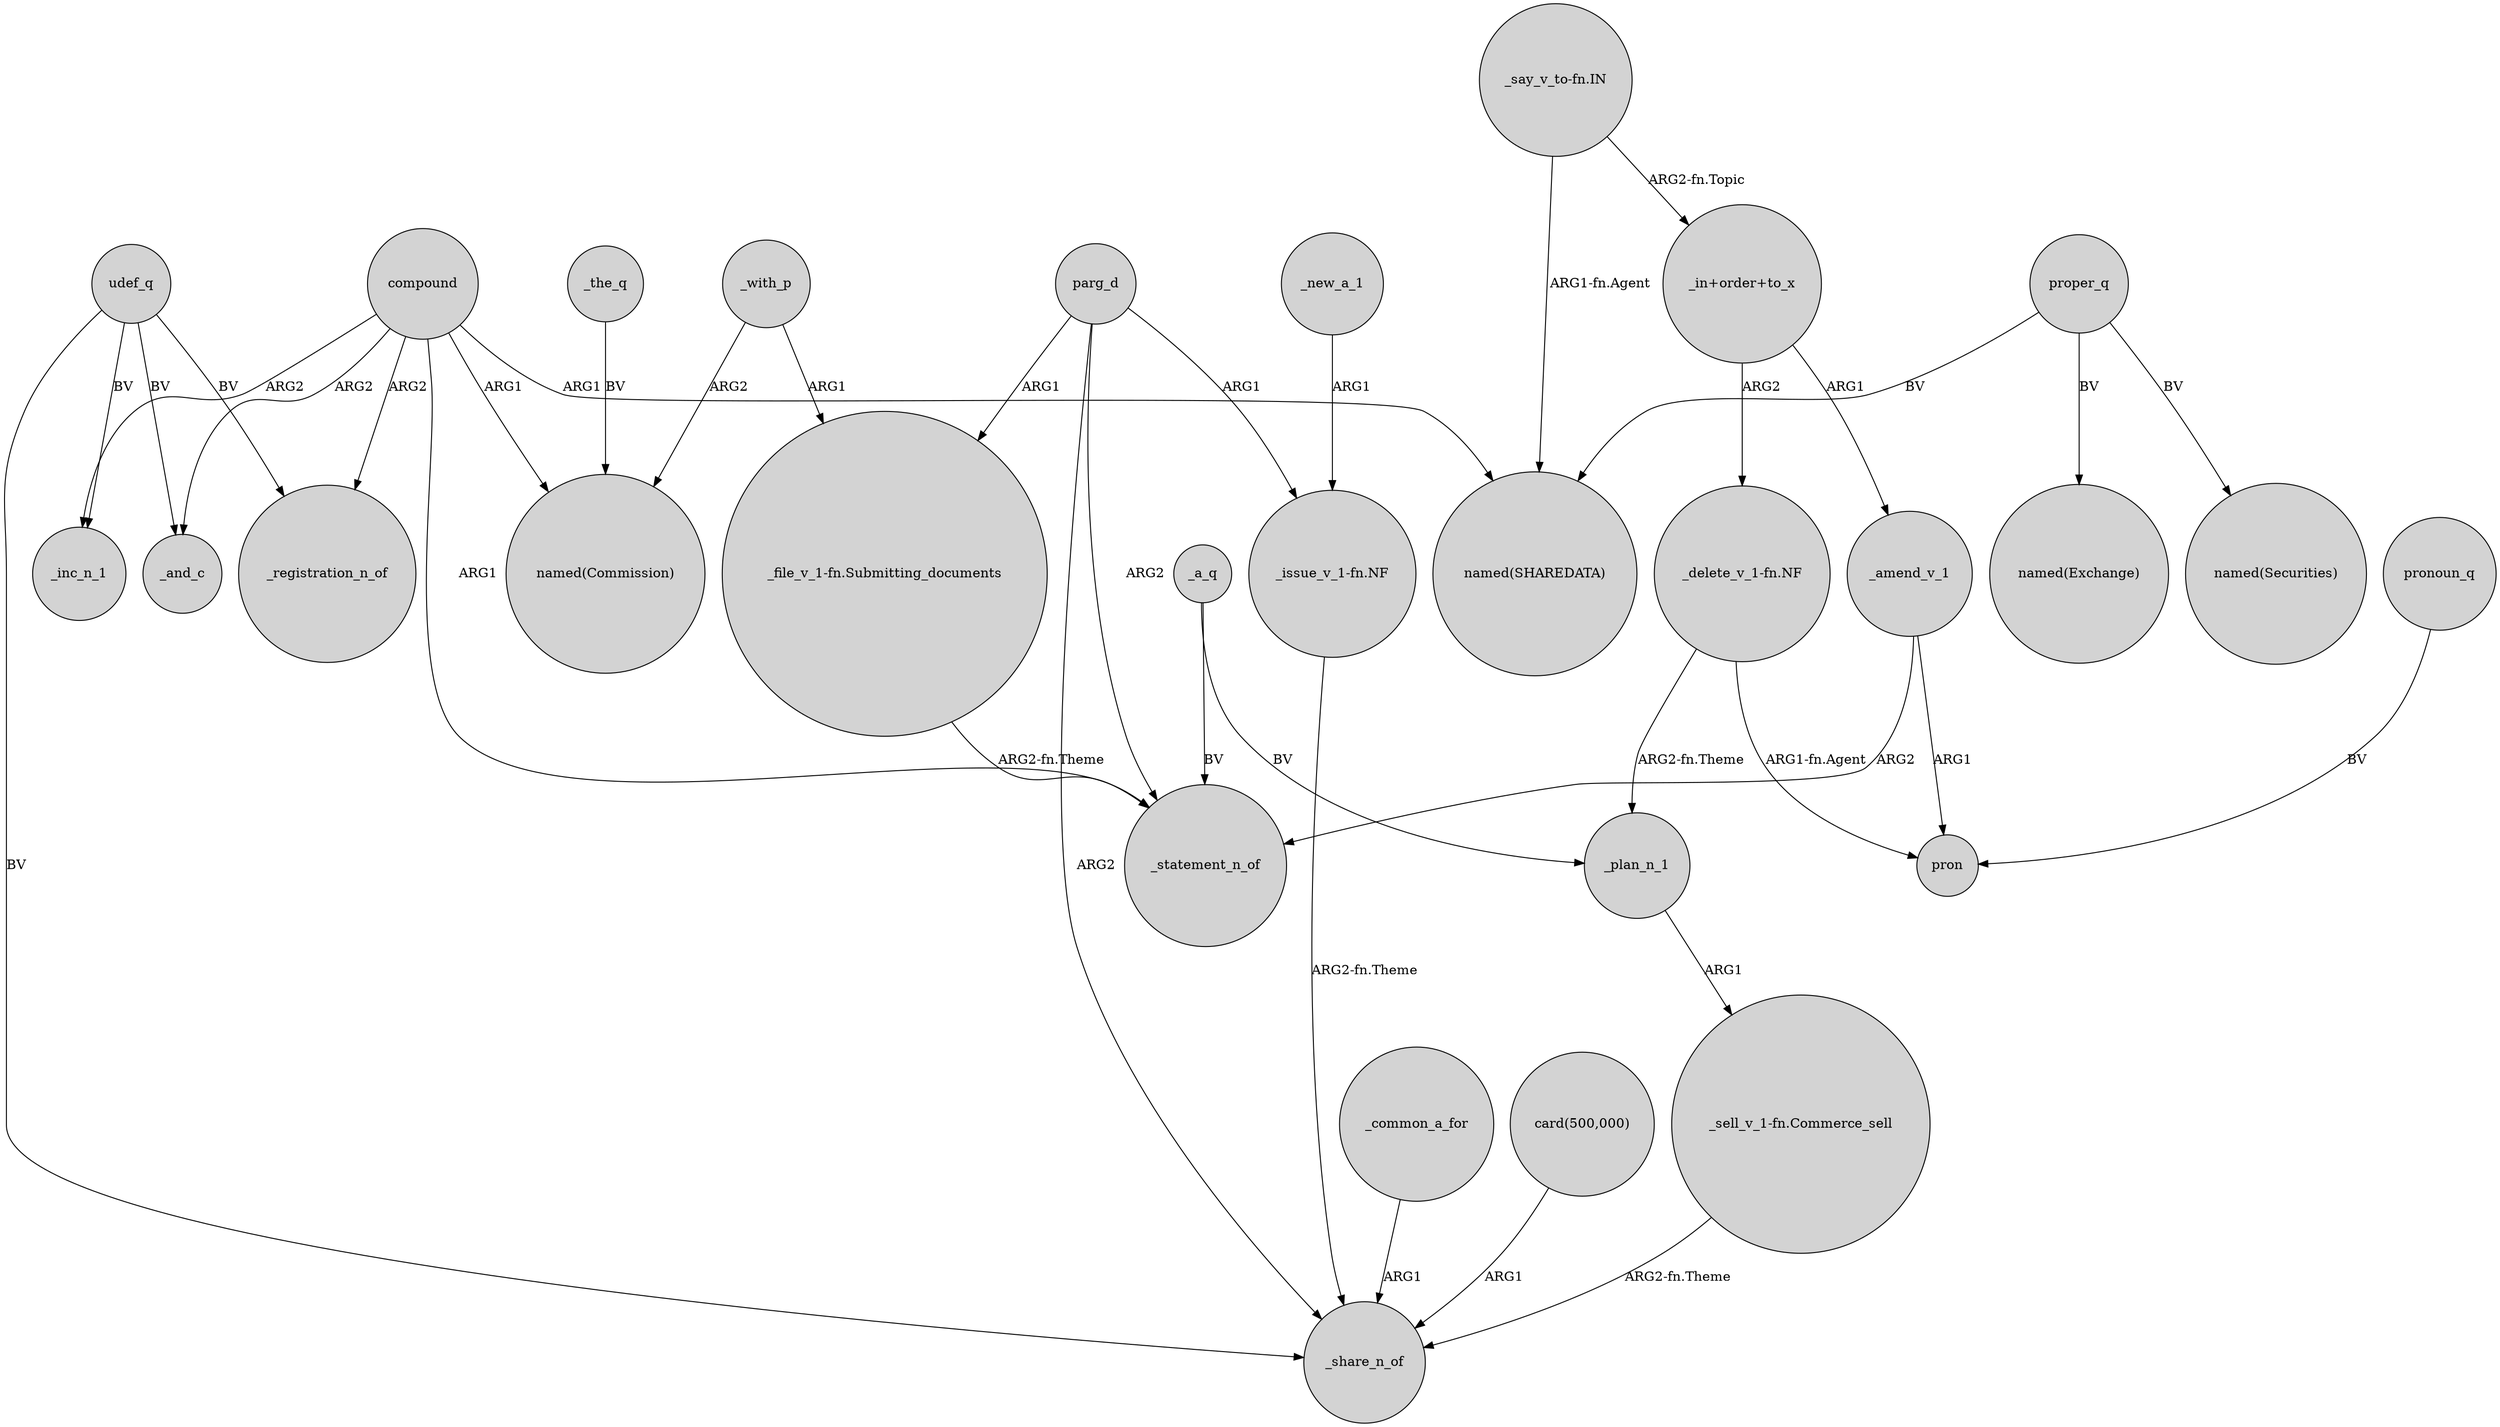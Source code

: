 digraph {
	node [shape=circle style=filled]
	udef_q -> _inc_n_1 [label=BV]
	compound -> "named(Commission)" [label=ARG1]
	_amend_v_1 -> pron [label=ARG1]
	parg_d -> _share_n_of [label=ARG2]
	"_delete_v_1-fn.NF" -> _plan_n_1 [label="ARG2-fn.Theme"]
	compound -> "named(SHAREDATA)" [label=ARG1]
	"_sell_v_1-fn.Commerce_sell" -> _share_n_of [label="ARG2-fn.Theme"]
	_a_q -> _statement_n_of [label=BV]
	"_delete_v_1-fn.NF" -> pron [label="ARG1-fn.Agent"]
	parg_d -> "_file_v_1-fn.Submitting_documents" [label=ARG1]
	"_say_v_to-fn.IN" -> "named(SHAREDATA)" [label="ARG1-fn.Agent"]
	proper_q -> "named(Exchange)" [label=BV]
	_with_p -> "_file_v_1-fn.Submitting_documents" [label=ARG1]
	udef_q -> _registration_n_of [label=BV]
	_amend_v_1 -> _statement_n_of [label=ARG2]
	_with_p -> "named(Commission)" [label=ARG2]
	"_say_v_to-fn.IN" -> "_in+order+to_x" [label="ARG2-fn.Topic"]
	pronoun_q -> pron [label=BV]
	compound -> _and_c [label=ARG2]
	parg_d -> "_issue_v_1-fn.NF" [label=ARG1]
	_plan_n_1 -> "_sell_v_1-fn.Commerce_sell" [label=ARG1]
	compound -> _statement_n_of [label=ARG1]
	compound -> _registration_n_of [label=ARG2]
	"_issue_v_1-fn.NF" -> _share_n_of [label="ARG2-fn.Theme"]
	proper_q -> "named(Securities)" [label=BV]
	_a_q -> _plan_n_1 [label=BV]
	_common_a_for -> _share_n_of [label=ARG1]
	udef_q -> _share_n_of [label=BV]
	"_in+order+to_x" -> "_delete_v_1-fn.NF" [label=ARG2]
	"_in+order+to_x" -> _amend_v_1 [label=ARG1]
	parg_d -> _statement_n_of [label=ARG2]
	_new_a_1 -> "_issue_v_1-fn.NF" [label=ARG1]
	proper_q -> "named(SHAREDATA)" [label=BV]
	udef_q -> _and_c [label=BV]
	"_file_v_1-fn.Submitting_documents" -> _statement_n_of [label="ARG2-fn.Theme"]
	compound -> _inc_n_1 [label=ARG2]
	_the_q -> "named(Commission)" [label=BV]
	"card(500,000)" -> _share_n_of [label=ARG1]
}
